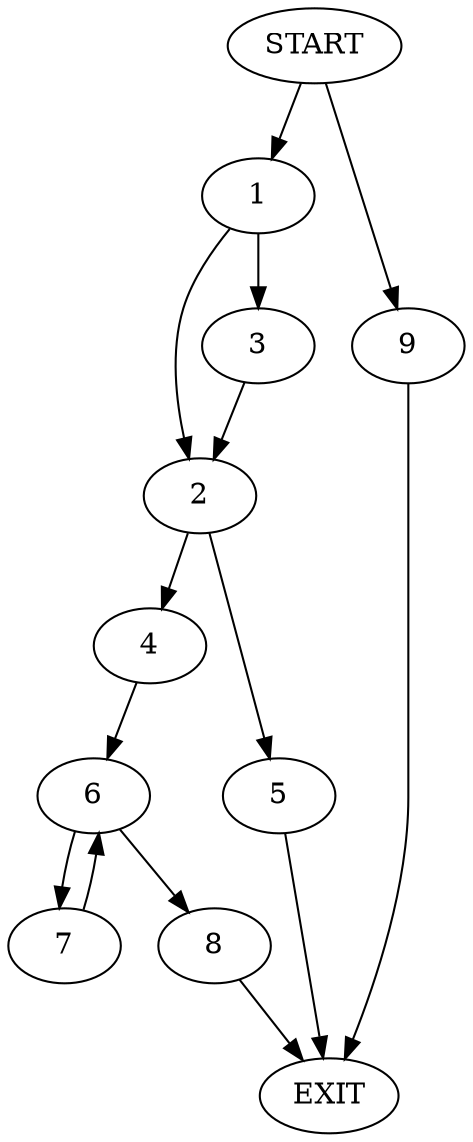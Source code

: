 digraph {
0 [label="START"]
10 [label="EXIT"]
0 -> 1
1 -> 2
1 -> 3
3 -> 2
2 -> 4
2 -> 5
5 -> 10
4 -> 6
6 -> 7
6 -> 8
7 -> 6
8 -> 10
0 -> 9
9 -> 10
}
